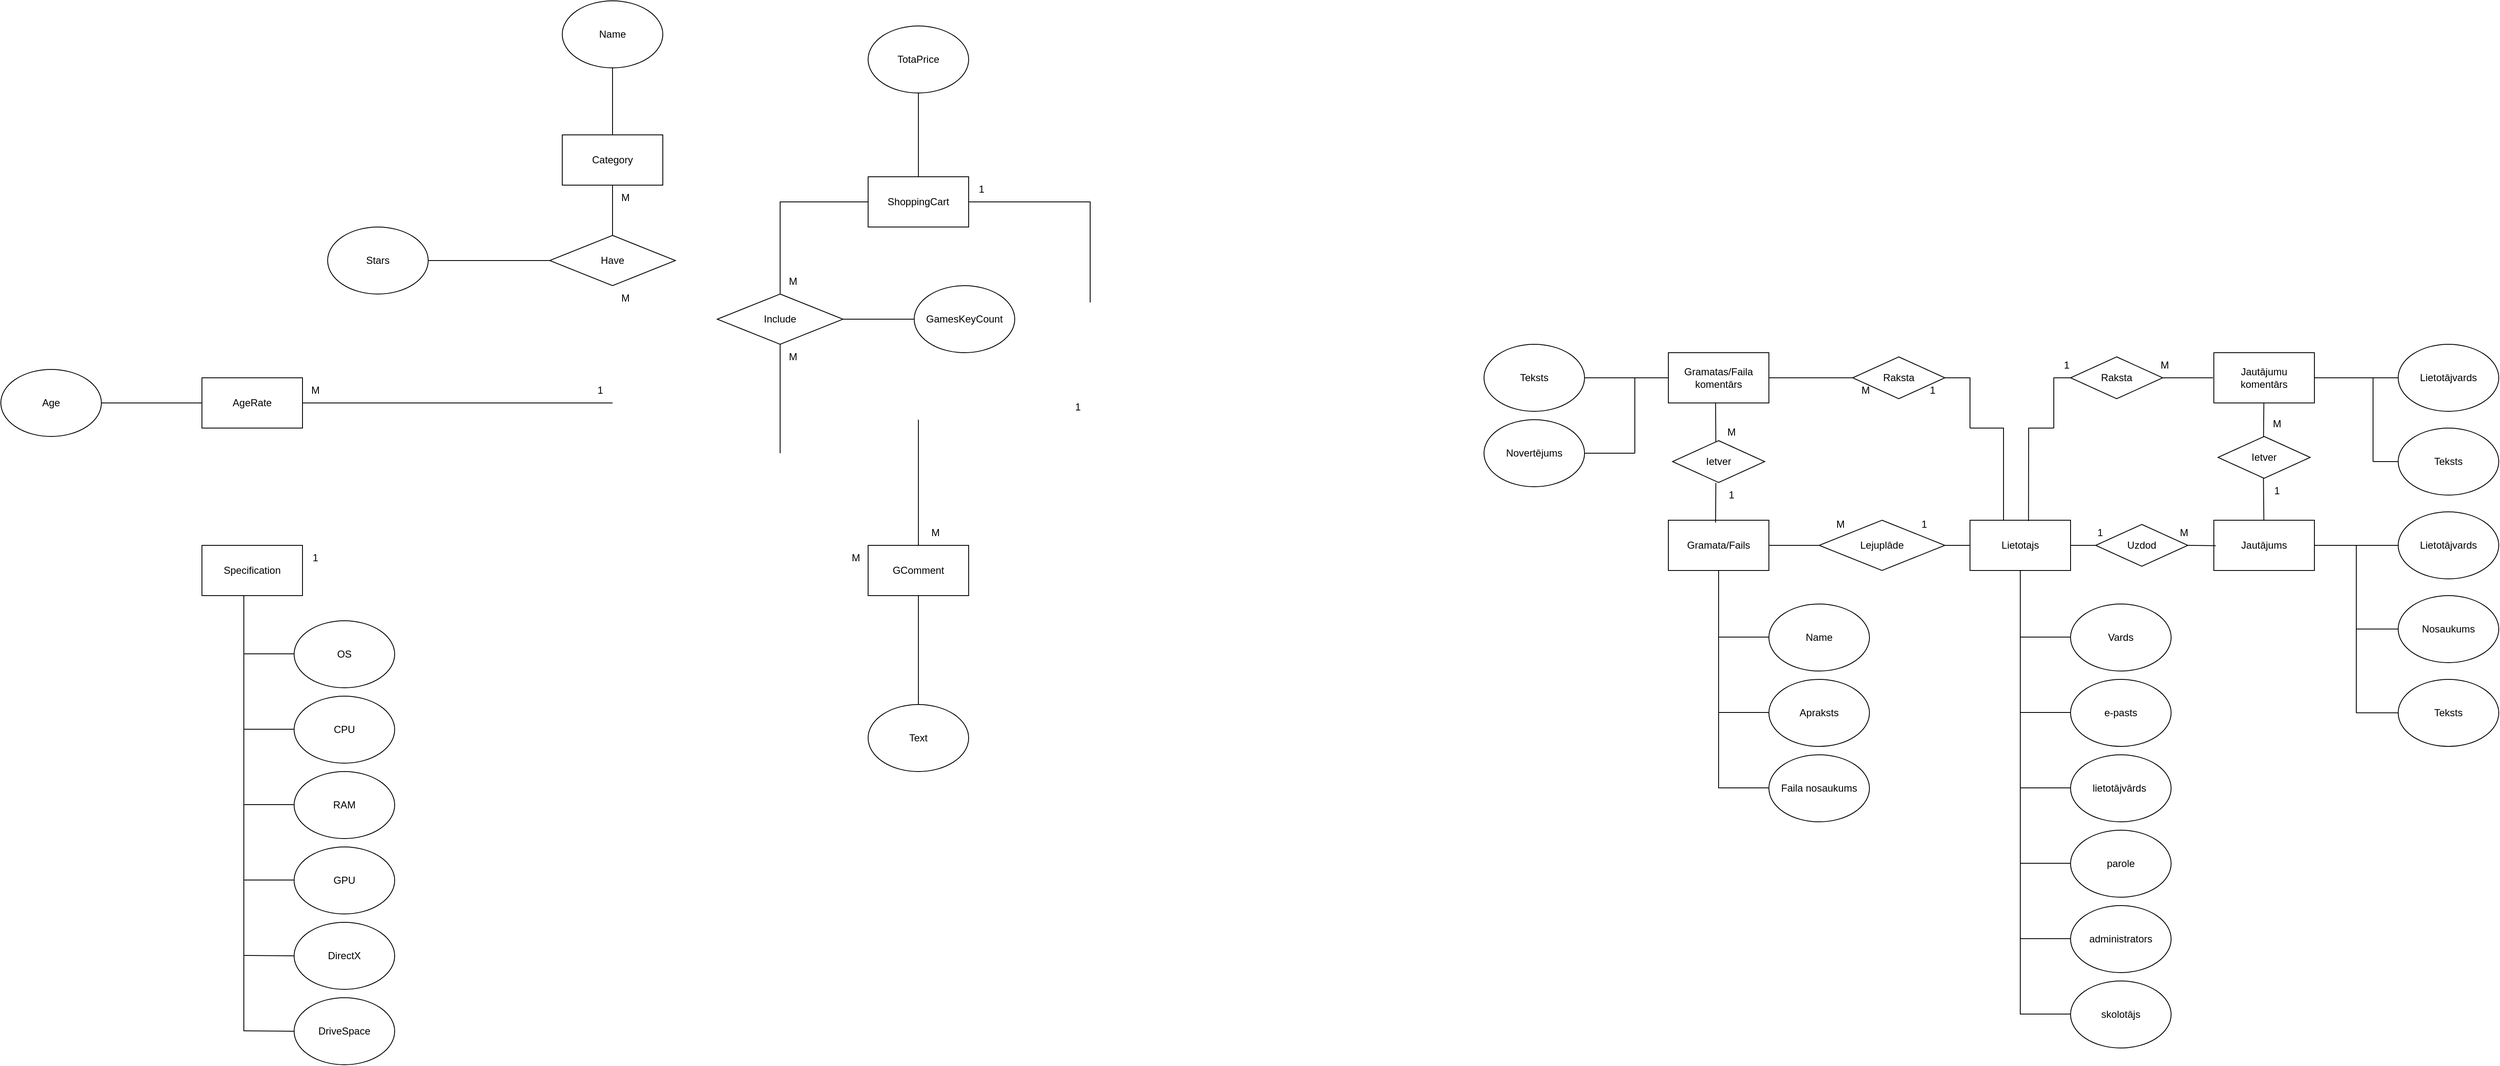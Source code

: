 <mxfile version="22.1.3" type="github">
  <diagram name="Страница — 1" id="zl32AqLXAHDdqQoyT2EN">
    <mxGraphModel dx="3040" dy="1791" grid="1" gridSize="10" guides="1" tooltips="1" connect="1" arrows="1" fold="1" page="1" pageScale="1" pageWidth="827" pageHeight="1169" math="0" shadow="0">
      <root>
        <mxCell id="0" />
        <mxCell id="1" parent="0" />
        <mxCell id="kFYqLt2y3ZUQdu_gal-k-1" value="Jautājumu&lt;br&gt;komentārs" style="rounded=0;whiteSpace=wrap;html=1;" parent="1" vertex="1">
          <mxGeometry x="901" y="190" width="120" height="60" as="geometry" />
        </mxCell>
        <mxCell id="kFYqLt2y3ZUQdu_gal-k-2" value="Jautājums" style="rounded=0;whiteSpace=wrap;html=1;" parent="1" vertex="1">
          <mxGeometry x="901" y="390" width="120" height="60" as="geometry" />
        </mxCell>
        <mxCell id="kFYqLt2y3ZUQdu_gal-k-3" value="Gramata/Fails" style="rounded=0;whiteSpace=wrap;html=1;" parent="1" vertex="1">
          <mxGeometry x="250" y="390" width="120" height="60" as="geometry" />
        </mxCell>
        <mxCell id="kFYqLt2y3ZUQdu_gal-k-4" value="ShoppingCart" style="rounded=0;whiteSpace=wrap;html=1;" parent="1" vertex="1">
          <mxGeometry x="-705" y="-20" width="120" height="60" as="geometry" />
        </mxCell>
        <mxCell id="kFYqLt2y3ZUQdu_gal-k-5" value="Lietotajs" style="rounded=0;whiteSpace=wrap;html=1;" parent="1" vertex="1">
          <mxGeometry x="610" y="390" width="120" height="60" as="geometry" />
        </mxCell>
        <mxCell id="kFYqLt2y3ZUQdu_gal-k-6" value="Lietotājvards" style="ellipse;whiteSpace=wrap;html=1;" parent="1" vertex="1">
          <mxGeometry x="1121" y="180" width="120" height="80" as="geometry" />
        </mxCell>
        <mxCell id="kFYqLt2y3ZUQdu_gal-k-7" value="" style="endArrow=none;html=1;rounded=0;exitX=1;exitY=0.5;exitDx=0;exitDy=0;" parent="1" source="kFYqLt2y3ZUQdu_gal-k-1" edge="1">
          <mxGeometry width="50" height="50" relative="1" as="geometry">
            <mxPoint x="1001" y="360" as="sourcePoint" />
            <mxPoint x="1121" y="220" as="targetPoint" />
          </mxGeometry>
        </mxCell>
        <mxCell id="kFYqLt2y3ZUQdu_gal-k-8" value="Lietotājvards" style="ellipse;whiteSpace=wrap;html=1;" parent="1" vertex="1">
          <mxGeometry x="1121" y="380" width="120" height="80" as="geometry" />
        </mxCell>
        <mxCell id="kFYqLt2y3ZUQdu_gal-k-9" value="Nosaukums" style="ellipse;whiteSpace=wrap;html=1;" parent="1" vertex="1">
          <mxGeometry x="1121" y="480" width="120" height="80" as="geometry" />
        </mxCell>
        <mxCell id="kFYqLt2y3ZUQdu_gal-k-10" value="" style="endArrow=none;html=1;rounded=0;exitX=1;exitY=0.5;exitDx=0;exitDy=0;entryX=0;entryY=0.5;entryDx=0;entryDy=0;" parent="1" source="kFYqLt2y3ZUQdu_gal-k-2" edge="1">
          <mxGeometry width="50" height="50" relative="1" as="geometry">
            <mxPoint x="1001" y="560" as="sourcePoint" />
            <mxPoint x="1121" y="420" as="targetPoint" />
          </mxGeometry>
        </mxCell>
        <mxCell id="kFYqLt2y3ZUQdu_gal-k-11" value="" style="endArrow=none;html=1;rounded=0;" parent="1" edge="1">
          <mxGeometry width="50" height="50" relative="1" as="geometry">
            <mxPoint x="1071" y="420" as="sourcePoint" />
            <mxPoint x="1071" y="620" as="targetPoint" />
          </mxGeometry>
        </mxCell>
        <mxCell id="kFYqLt2y3ZUQdu_gal-k-13" value="" style="endArrow=none;html=1;rounded=0;" parent="1" source="kFYqLt2y3ZUQdu_gal-k-2" target="kFYqLt2y3ZUQdu_gal-k-1" edge="1">
          <mxGeometry width="50" height="50" relative="1" as="geometry">
            <mxPoint x="721" y="420" as="sourcePoint" />
            <mxPoint x="951" y="320" as="targetPoint" />
            <Array as="points">
              <mxPoint x="960" y="320" />
            </Array>
          </mxGeometry>
        </mxCell>
        <mxCell id="kFYqLt2y3ZUQdu_gal-k-14" value="" style="endArrow=none;html=1;rounded=0;exitX=1;exitY=0.5;exitDx=0;exitDy=0;entryX=0.019;entryY=0.506;entryDx=0;entryDy=0;entryPerimeter=0;" parent="1" source="VUvAiX2HDTpHdCh1CwL9-2" target="kFYqLt2y3ZUQdu_gal-k-2" edge="1">
          <mxGeometry width="50" height="50" relative="1" as="geometry">
            <mxPoint x="890" y="340" as="sourcePoint" />
            <mxPoint x="1180" y="420" as="targetPoint" />
          </mxGeometry>
        </mxCell>
        <mxCell id="kFYqLt2y3ZUQdu_gal-k-15" value="" style="endArrow=none;html=1;rounded=0;exitX=0.5;exitY=0;exitDx=0;exitDy=0;" parent="1" edge="1">
          <mxGeometry width="50" height="50" relative="1" as="geometry">
            <mxPoint x="650" y="390" as="sourcePoint" />
            <mxPoint x="610" y="280" as="targetPoint" />
            <Array as="points">
              <mxPoint x="650" y="280" />
            </Array>
          </mxGeometry>
        </mxCell>
        <mxCell id="kFYqLt2y3ZUQdu_gal-k-17" value="GComment" style="rounded=0;whiteSpace=wrap;html=1;" parent="1" vertex="1">
          <mxGeometry x="-705" y="420" width="120" height="60" as="geometry" />
        </mxCell>
        <mxCell id="kFYqLt2y3ZUQdu_gal-k-18" value="Text" style="ellipse;whiteSpace=wrap;html=1;" parent="1" vertex="1">
          <mxGeometry x="-705" y="610" width="120" height="80" as="geometry" />
        </mxCell>
        <mxCell id="kFYqLt2y3ZUQdu_gal-k-19" value="" style="endArrow=none;html=1;rounded=0;exitX=0.5;exitY=1;exitDx=0;exitDy=0;" parent="1" source="kFYqLt2y3ZUQdu_gal-k-17" edge="1">
          <mxGeometry width="50" height="50" relative="1" as="geometry">
            <mxPoint x="-595" y="590" as="sourcePoint" />
            <mxPoint x="-645" y="610" as="targetPoint" />
          </mxGeometry>
        </mxCell>
        <mxCell id="kFYqLt2y3ZUQdu_gal-k-20" value="Vards" style="ellipse;whiteSpace=wrap;html=1;" parent="1" vertex="1">
          <mxGeometry x="730" y="490" width="120" height="80" as="geometry" />
        </mxCell>
        <mxCell id="kFYqLt2y3ZUQdu_gal-k-21" value="e-pasts" style="ellipse;whiteSpace=wrap;html=1;" parent="1" vertex="1">
          <mxGeometry x="730" y="580" width="120" height="80" as="geometry" />
        </mxCell>
        <mxCell id="kFYqLt2y3ZUQdu_gal-k-22" value="lietotājvārds&amp;nbsp;" style="ellipse;whiteSpace=wrap;html=1;" parent="1" vertex="1">
          <mxGeometry x="730" y="670" width="120" height="80" as="geometry" />
        </mxCell>
        <mxCell id="kFYqLt2y3ZUQdu_gal-k-23" value="parole" style="ellipse;whiteSpace=wrap;html=1;" parent="1" vertex="1">
          <mxGeometry x="730" y="760" width="120" height="80" as="geometry" />
        </mxCell>
        <mxCell id="kFYqLt2y3ZUQdu_gal-k-24" value="administrators" style="ellipse;whiteSpace=wrap;html=1;" parent="1" vertex="1">
          <mxGeometry x="730" y="850" width="120" height="80" as="geometry" />
        </mxCell>
        <mxCell id="kFYqLt2y3ZUQdu_gal-k-25" value="skolotājs" style="ellipse;whiteSpace=wrap;html=1;" parent="1" vertex="1">
          <mxGeometry x="730" y="940" width="120" height="80" as="geometry" />
        </mxCell>
        <mxCell id="kFYqLt2y3ZUQdu_gal-k-26" value="" style="endArrow=none;html=1;rounded=0;" parent="1" edge="1">
          <mxGeometry width="50" height="50" relative="1" as="geometry">
            <mxPoint x="670" y="980" as="sourcePoint" />
            <mxPoint x="670" y="450" as="targetPoint" />
          </mxGeometry>
        </mxCell>
        <mxCell id="kFYqLt2y3ZUQdu_gal-k-27" value="" style="endArrow=none;html=1;rounded=0;entryX=0;entryY=0.5;entryDx=0;entryDy=0;" parent="1" edge="1">
          <mxGeometry width="50" height="50" relative="1" as="geometry">
            <mxPoint x="670" y="529.5" as="sourcePoint" />
            <mxPoint x="730" y="529.5" as="targetPoint" />
          </mxGeometry>
        </mxCell>
        <mxCell id="kFYqLt2y3ZUQdu_gal-k-28" value="" style="endArrow=none;html=1;rounded=0;entryX=0;entryY=0.5;entryDx=0;entryDy=0;" parent="1" edge="1">
          <mxGeometry width="50" height="50" relative="1" as="geometry">
            <mxPoint x="670" y="619.5" as="sourcePoint" />
            <mxPoint x="730" y="619.5" as="targetPoint" />
          </mxGeometry>
        </mxCell>
        <mxCell id="kFYqLt2y3ZUQdu_gal-k-29" value="" style="endArrow=none;html=1;rounded=0;entryX=0;entryY=0.5;entryDx=0;entryDy=0;" parent="1" edge="1">
          <mxGeometry width="50" height="50" relative="1" as="geometry">
            <mxPoint x="670" y="709.5" as="sourcePoint" />
            <mxPoint x="730" y="709.5" as="targetPoint" />
          </mxGeometry>
        </mxCell>
        <mxCell id="kFYqLt2y3ZUQdu_gal-k-30" value="" style="endArrow=none;html=1;rounded=0;entryX=0;entryY=0.5;entryDx=0;entryDy=0;" parent="1" edge="1">
          <mxGeometry width="50" height="50" relative="1" as="geometry">
            <mxPoint x="670" y="799.5" as="sourcePoint" />
            <mxPoint x="730" y="799.5" as="targetPoint" />
          </mxGeometry>
        </mxCell>
        <mxCell id="kFYqLt2y3ZUQdu_gal-k-31" value="" style="endArrow=none;html=1;rounded=0;entryX=0;entryY=0.5;entryDx=0;entryDy=0;" parent="1" edge="1">
          <mxGeometry width="50" height="50" relative="1" as="geometry">
            <mxPoint x="670" y="889.5" as="sourcePoint" />
            <mxPoint x="730" y="889.5" as="targetPoint" />
          </mxGeometry>
        </mxCell>
        <mxCell id="kFYqLt2y3ZUQdu_gal-k-32" value="" style="endArrow=none;html=1;rounded=0;entryX=0;entryY=0.5;entryDx=0;entryDy=0;" parent="1" edge="1">
          <mxGeometry width="50" height="50" relative="1" as="geometry">
            <mxPoint x="670" y="979.5" as="sourcePoint" />
            <mxPoint x="730" y="979.5" as="targetPoint" />
          </mxGeometry>
        </mxCell>
        <mxCell id="kFYqLt2y3ZUQdu_gal-k-34" value="" style="endArrow=none;html=1;rounded=0;" parent="1" target="kFYqLt2y3ZUQdu_gal-k-17" edge="1">
          <mxGeometry width="50" height="50" relative="1" as="geometry">
            <mxPoint x="-645" y="270" as="sourcePoint" />
            <mxPoint x="-484" y="340" as="targetPoint" />
          </mxGeometry>
        </mxCell>
        <mxCell id="kFYqLt2y3ZUQdu_gal-k-35" value="Name" style="ellipse;whiteSpace=wrap;html=1;" parent="1" vertex="1">
          <mxGeometry x="370" y="490" width="120" height="80" as="geometry" />
        </mxCell>
        <mxCell id="kFYqLt2y3ZUQdu_gal-k-36" value="Apraksts" style="ellipse;whiteSpace=wrap;html=1;" parent="1" vertex="1">
          <mxGeometry x="370" y="580" width="120" height="80" as="geometry" />
        </mxCell>
        <mxCell id="kFYqLt2y3ZUQdu_gal-k-37" value="Faila nosaukums" style="ellipse;whiteSpace=wrap;html=1;" parent="1" vertex="1">
          <mxGeometry x="370" y="670" width="120" height="80" as="geometry" />
        </mxCell>
        <mxCell id="kFYqLt2y3ZUQdu_gal-k-40" value="" style="endArrow=none;html=1;rounded=0;entryX=0.5;entryY=1;entryDx=0;entryDy=0;" parent="1" target="kFYqLt2y3ZUQdu_gal-k-3" edge="1">
          <mxGeometry width="50" height="50" relative="1" as="geometry">
            <mxPoint x="310" y="710" as="sourcePoint" />
            <mxPoint x="310" y="450" as="targetPoint" />
          </mxGeometry>
        </mxCell>
        <mxCell id="kFYqLt2y3ZUQdu_gal-k-41" value="" style="endArrow=none;html=1;rounded=0;entryX=0;entryY=0.5;entryDx=0;entryDy=0;" parent="1" edge="1">
          <mxGeometry width="50" height="50" relative="1" as="geometry">
            <mxPoint x="310" y="529.5" as="sourcePoint" />
            <mxPoint x="370" y="529.5" as="targetPoint" />
          </mxGeometry>
        </mxCell>
        <mxCell id="kFYqLt2y3ZUQdu_gal-k-42" value="" style="endArrow=none;html=1;rounded=0;entryX=0;entryY=0.5;entryDx=0;entryDy=0;" parent="1" edge="1">
          <mxGeometry width="50" height="50" relative="1" as="geometry">
            <mxPoint x="310" y="619.5" as="sourcePoint" />
            <mxPoint x="370" y="619.5" as="targetPoint" />
          </mxGeometry>
        </mxCell>
        <mxCell id="kFYqLt2y3ZUQdu_gal-k-43" value="" style="endArrow=none;html=1;rounded=0;entryX=0;entryY=0.5;entryDx=0;entryDy=0;" parent="1" edge="1">
          <mxGeometry width="50" height="50" relative="1" as="geometry">
            <mxPoint x="310" y="709.5" as="sourcePoint" />
            <mxPoint x="370" y="709.5" as="targetPoint" />
          </mxGeometry>
        </mxCell>
        <mxCell id="kFYqLt2y3ZUQdu_gal-k-47" value="Category" style="rounded=0;whiteSpace=wrap;html=1;" parent="1" vertex="1">
          <mxGeometry x="-1070" y="-70" width="120" height="60" as="geometry" />
        </mxCell>
        <mxCell id="kFYqLt2y3ZUQdu_gal-k-48" value="AgeRate" style="rounded=0;whiteSpace=wrap;html=1;" parent="1" vertex="1">
          <mxGeometry x="-1500" y="220" width="120" height="60" as="geometry" />
        </mxCell>
        <mxCell id="kFYqLt2y3ZUQdu_gal-k-49" value="Specification" style="rounded=0;whiteSpace=wrap;html=1;" parent="1" vertex="1">
          <mxGeometry x="-1500" y="420" width="120" height="60" as="geometry" />
        </mxCell>
        <mxCell id="kFYqLt2y3ZUQdu_gal-k-50" value="OS" style="ellipse;whiteSpace=wrap;html=1;" parent="1" vertex="1">
          <mxGeometry x="-1390" y="510" width="120" height="80" as="geometry" />
        </mxCell>
        <mxCell id="kFYqLt2y3ZUQdu_gal-k-51" value="CPU" style="ellipse;whiteSpace=wrap;html=1;" parent="1" vertex="1">
          <mxGeometry x="-1390" y="600" width="120" height="80" as="geometry" />
        </mxCell>
        <mxCell id="kFYqLt2y3ZUQdu_gal-k-52" value="RAM" style="ellipse;whiteSpace=wrap;html=1;" parent="1" vertex="1">
          <mxGeometry x="-1390" y="690" width="120" height="80" as="geometry" />
        </mxCell>
        <mxCell id="kFYqLt2y3ZUQdu_gal-k-53" value="GPU" style="ellipse;whiteSpace=wrap;html=1;" parent="1" vertex="1">
          <mxGeometry x="-1390" y="780" width="120" height="80" as="geometry" />
        </mxCell>
        <mxCell id="kFYqLt2y3ZUQdu_gal-k-54" value="DirectX" style="ellipse;whiteSpace=wrap;html=1;" parent="1" vertex="1">
          <mxGeometry x="-1390" y="870" width="120" height="80" as="geometry" />
        </mxCell>
        <mxCell id="kFYqLt2y3ZUQdu_gal-k-55" value="" style="endArrow=none;html=1;rounded=0;" parent="1" edge="1">
          <mxGeometry width="50" height="50" relative="1" as="geometry">
            <mxPoint x="-1450" y="1000" as="sourcePoint" />
            <mxPoint x="-1450" y="480" as="targetPoint" />
          </mxGeometry>
        </mxCell>
        <mxCell id="kFYqLt2y3ZUQdu_gal-k-56" value="" style="endArrow=none;html=1;rounded=0;entryX=0;entryY=0.5;entryDx=0;entryDy=0;" parent="1" edge="1">
          <mxGeometry width="50" height="50" relative="1" as="geometry">
            <mxPoint x="-1450" y="549.5" as="sourcePoint" />
            <mxPoint x="-1390" y="549.5" as="targetPoint" />
          </mxGeometry>
        </mxCell>
        <mxCell id="kFYqLt2y3ZUQdu_gal-k-57" value="" style="endArrow=none;html=1;rounded=0;entryX=0;entryY=0.5;entryDx=0;entryDy=0;" parent="1" edge="1">
          <mxGeometry width="50" height="50" relative="1" as="geometry">
            <mxPoint x="-1450" y="639.5" as="sourcePoint" />
            <mxPoint x="-1390" y="639.5" as="targetPoint" />
          </mxGeometry>
        </mxCell>
        <mxCell id="kFYqLt2y3ZUQdu_gal-k-58" value="" style="endArrow=none;html=1;rounded=0;entryX=0;entryY=0.5;entryDx=0;entryDy=0;" parent="1" edge="1">
          <mxGeometry width="50" height="50" relative="1" as="geometry">
            <mxPoint x="-1450" y="729.5" as="sourcePoint" />
            <mxPoint x="-1390" y="729.5" as="targetPoint" />
          </mxGeometry>
        </mxCell>
        <mxCell id="kFYqLt2y3ZUQdu_gal-k-59" value="" style="endArrow=none;html=1;rounded=0;entryX=0;entryY=0.5;entryDx=0;entryDy=0;" parent="1" edge="1">
          <mxGeometry width="50" height="50" relative="1" as="geometry">
            <mxPoint x="-1450" y="819.5" as="sourcePoint" />
            <mxPoint x="-1390" y="819.5" as="targetPoint" />
          </mxGeometry>
        </mxCell>
        <mxCell id="kFYqLt2y3ZUQdu_gal-k-60" value="" style="endArrow=none;html=1;rounded=0;entryX=0;entryY=0.5;entryDx=0;entryDy=0;" parent="1" edge="1">
          <mxGeometry width="50" height="50" relative="1" as="geometry">
            <mxPoint x="-1450" y="909.5" as="sourcePoint" />
            <mxPoint x="-1390" y="910" as="targetPoint" />
          </mxGeometry>
        </mxCell>
        <mxCell id="kFYqLt2y3ZUQdu_gal-k-61" value="DriveSpace" style="ellipse;whiteSpace=wrap;html=1;" parent="1" vertex="1">
          <mxGeometry x="-1390" y="960" width="120" height="80" as="geometry" />
        </mxCell>
        <mxCell id="kFYqLt2y3ZUQdu_gal-k-62" value="" style="endArrow=none;html=1;rounded=0;entryX=0;entryY=0.5;entryDx=0;entryDy=0;" parent="1" edge="1">
          <mxGeometry width="50" height="50" relative="1" as="geometry">
            <mxPoint x="-1450" y="999.5" as="sourcePoint" />
            <mxPoint x="-1390" y="1000" as="targetPoint" />
          </mxGeometry>
        </mxCell>
        <mxCell id="kFYqLt2y3ZUQdu_gal-k-64" value="Age" style="ellipse;whiteSpace=wrap;html=1;" parent="1" vertex="1">
          <mxGeometry x="-1740" y="210" width="120" height="80" as="geometry" />
        </mxCell>
        <mxCell id="kFYqLt2y3ZUQdu_gal-k-65" value="" style="endArrow=none;html=1;rounded=0;exitX=0;exitY=0.5;exitDx=0;exitDy=0;" parent="1" source="kFYqLt2y3ZUQdu_gal-k-48" edge="1">
          <mxGeometry width="50" height="50" relative="1" as="geometry">
            <mxPoint x="-1840" y="250" as="sourcePoint" />
            <mxPoint x="-1620" y="250" as="targetPoint" />
          </mxGeometry>
        </mxCell>
        <mxCell id="kFYqLt2y3ZUQdu_gal-k-67" value="" style="endArrow=none;html=1;rounded=0;" parent="1" source="kFYqLt2y3ZUQdu_gal-k-48" edge="1">
          <mxGeometry width="50" height="50" relative="1" as="geometry">
            <mxPoint x="-1160" y="250" as="sourcePoint" />
            <mxPoint x="-1010" y="250" as="targetPoint" />
          </mxGeometry>
        </mxCell>
        <mxCell id="kFYqLt2y3ZUQdu_gal-k-68" value="Have" style="rhombus;whiteSpace=wrap;html=1;" parent="1" vertex="1">
          <mxGeometry x="-1085" y="50" width="150" height="60" as="geometry" />
        </mxCell>
        <mxCell id="kFYqLt2y3ZUQdu_gal-k-69" value="" style="endArrow=none;html=1;rounded=0;entryX=0.5;entryY=1;entryDx=0;entryDy=0;exitX=0.5;exitY=0;exitDx=0;exitDy=0;" parent="1" source="kFYqLt2y3ZUQdu_gal-k-68" target="kFYqLt2y3ZUQdu_gal-k-47" edge="1">
          <mxGeometry width="50" height="50" relative="1" as="geometry">
            <mxPoint x="-925" y="170" as="sourcePoint" />
            <mxPoint x="-855" y="170" as="targetPoint" />
          </mxGeometry>
        </mxCell>
        <mxCell id="kFYqLt2y3ZUQdu_gal-k-70" value="Name" style="ellipse;whiteSpace=wrap;html=1;" parent="1" vertex="1">
          <mxGeometry x="-1070" y="-230" width="120" height="80" as="geometry" />
        </mxCell>
        <mxCell id="kFYqLt2y3ZUQdu_gal-k-71" value="" style="endArrow=none;html=1;rounded=0;entryX=0.5;entryY=1;entryDx=0;entryDy=0;exitX=0.5;exitY=0;exitDx=0;exitDy=0;" parent="1" source="kFYqLt2y3ZUQdu_gal-k-47" edge="1">
          <mxGeometry width="50" height="50" relative="1" as="geometry">
            <mxPoint x="-970" y="-80" as="sourcePoint" />
            <mxPoint x="-1010.0" y="-150" as="targetPoint" />
          </mxGeometry>
        </mxCell>
        <mxCell id="kFYqLt2y3ZUQdu_gal-k-72" value="TotaPrice" style="ellipse;whiteSpace=wrap;html=1;" parent="1" vertex="1">
          <mxGeometry x="-705" y="-200" width="120" height="80" as="geometry" />
        </mxCell>
        <mxCell id="kFYqLt2y3ZUQdu_gal-k-73" value="1" style="text;html=1;align=center;verticalAlign=middle;resizable=0;points=[];autosize=1;strokeColor=none;fillColor=none;" parent="1" vertex="1">
          <mxGeometry x="750" y="390" width="30" height="30" as="geometry" />
        </mxCell>
        <mxCell id="kFYqLt2y3ZUQdu_gal-k-74" value="M" style="text;html=1;align=center;verticalAlign=middle;resizable=0;points=[];autosize=1;strokeColor=none;fillColor=none;" parent="1" vertex="1">
          <mxGeometry x="850" y="390" width="30" height="30" as="geometry" />
        </mxCell>
        <mxCell id="kFYqLt2y3ZUQdu_gal-k-75" value="M" style="text;html=1;align=center;verticalAlign=middle;resizable=0;points=[];autosize=1;strokeColor=none;fillColor=none;" parent="1" vertex="1">
          <mxGeometry x="961" y="260" width="30" height="30" as="geometry" />
        </mxCell>
        <mxCell id="kFYqLt2y3ZUQdu_gal-k-76" value="1" style="text;html=1;align=center;verticalAlign=middle;resizable=0;points=[];autosize=1;strokeColor=none;fillColor=none;" parent="1" vertex="1">
          <mxGeometry x="961" y="340" width="30" height="30" as="geometry" />
        </mxCell>
        <mxCell id="kFYqLt2y3ZUQdu_gal-k-77" value="M" style="text;html=1;align=center;verticalAlign=middle;resizable=0;points=[];autosize=1;strokeColor=none;fillColor=none;" parent="1" vertex="1">
          <mxGeometry x="827" y="190" width="30" height="30" as="geometry" />
        </mxCell>
        <mxCell id="kFYqLt2y3ZUQdu_gal-k-78" value="1" style="text;html=1;align=center;verticalAlign=middle;resizable=0;points=[];autosize=1;strokeColor=none;fillColor=none;" parent="1" vertex="1">
          <mxGeometry x="-470" y="240" width="30" height="30" as="geometry" />
        </mxCell>
        <mxCell id="kFYqLt2y3ZUQdu_gal-k-79" value="M" style="text;html=1;align=center;verticalAlign=middle;resizable=0;points=[];autosize=1;strokeColor=none;fillColor=none;" parent="1" vertex="1">
          <mxGeometry x="-640" y="390" width="30" height="30" as="geometry" />
        </mxCell>
        <mxCell id="kFYqLt2y3ZUQdu_gal-k-80" value="M" style="text;html=1;align=center;verticalAlign=middle;resizable=0;points=[];autosize=1;strokeColor=none;fillColor=none;" parent="1" vertex="1">
          <mxGeometry x="-735" y="420" width="30" height="30" as="geometry" />
        </mxCell>
        <mxCell id="kFYqLt2y3ZUQdu_gal-k-81" value="1" style="text;html=1;align=center;verticalAlign=middle;resizable=0;points=[];autosize=1;strokeColor=none;fillColor=none;" parent="1" vertex="1">
          <mxGeometry x="540" y="380" width="30" height="30" as="geometry" />
        </mxCell>
        <mxCell id="kFYqLt2y3ZUQdu_gal-k-83" value="1" style="text;html=1;align=center;verticalAlign=middle;resizable=0;points=[];autosize=1;strokeColor=none;fillColor=none;" parent="1" vertex="1">
          <mxGeometry x="-1380" y="420" width="30" height="30" as="geometry" />
        </mxCell>
        <mxCell id="kFYqLt2y3ZUQdu_gal-k-84" value="M" style="text;html=1;align=center;verticalAlign=middle;resizable=0;points=[];autosize=1;strokeColor=none;fillColor=none;" parent="1" vertex="1">
          <mxGeometry x="-1380" y="220" width="30" height="30" as="geometry" />
        </mxCell>
        <mxCell id="kFYqLt2y3ZUQdu_gal-k-85" value="1" style="text;html=1;align=center;verticalAlign=middle;resizable=0;points=[];autosize=1;strokeColor=none;fillColor=none;" parent="1" vertex="1">
          <mxGeometry x="-1040" y="220" width="30" height="30" as="geometry" />
        </mxCell>
        <mxCell id="kFYqLt2y3ZUQdu_gal-k-86" value="M" style="text;html=1;align=center;verticalAlign=middle;resizable=0;points=[];autosize=1;strokeColor=none;fillColor=none;" parent="1" vertex="1">
          <mxGeometry x="-1010" y="110" width="30" height="30" as="geometry" />
        </mxCell>
        <mxCell id="kFYqLt2y3ZUQdu_gal-k-87" value="M" style="text;html=1;align=center;verticalAlign=middle;resizable=0;points=[];autosize=1;strokeColor=none;fillColor=none;" parent="1" vertex="1">
          <mxGeometry x="-1010" y="-10" width="30" height="30" as="geometry" />
        </mxCell>
        <mxCell id="kFYqLt2y3ZUQdu_gal-k-88" value="Include" style="rhombus;whiteSpace=wrap;html=1;" parent="1" vertex="1">
          <mxGeometry x="-885" y="120" width="150" height="60" as="geometry" />
        </mxCell>
        <mxCell id="kFYqLt2y3ZUQdu_gal-k-89" value="" style="endArrow=none;html=1;rounded=0;entryX=0.5;entryY=1;entryDx=0;entryDy=0;exitX=0.5;exitY=0;exitDx=0;exitDy=0;" parent="1" source="kFYqLt2y3ZUQdu_gal-k-4" edge="1">
          <mxGeometry width="50" height="50" relative="1" as="geometry">
            <mxPoint x="-586" y="-50" as="sourcePoint" />
            <mxPoint x="-645" y="-120" as="targetPoint" />
          </mxGeometry>
        </mxCell>
        <mxCell id="kFYqLt2y3ZUQdu_gal-k-90" value="" style="endArrow=none;html=1;rounded=0;exitX=1;exitY=0.5;exitDx=0;exitDy=0;" parent="1" source="kFYqLt2y3ZUQdu_gal-k-4" edge="1">
          <mxGeometry width="50" height="50" relative="1" as="geometry">
            <mxPoint x="-370" y="20" as="sourcePoint" />
            <mxPoint x="-440" y="130" as="targetPoint" />
            <Array as="points">
              <mxPoint x="-440" y="10" />
            </Array>
          </mxGeometry>
        </mxCell>
        <mxCell id="kFYqLt2y3ZUQdu_gal-k-92" value="" style="endArrow=none;html=1;rounded=0;entryX=0.5;entryY=1;entryDx=0;entryDy=0;" parent="1" target="kFYqLt2y3ZUQdu_gal-k-88" edge="1">
          <mxGeometry width="50" height="50" relative="1" as="geometry">
            <mxPoint x="-810" y="310" as="sourcePoint" />
            <mxPoint x="-760" y="160" as="targetPoint" />
          </mxGeometry>
        </mxCell>
        <mxCell id="kFYqLt2y3ZUQdu_gal-k-93" value="M" style="text;html=1;align=center;verticalAlign=middle;resizable=0;points=[];autosize=1;strokeColor=none;fillColor=none;" parent="1" vertex="1">
          <mxGeometry x="-810" y="180" width="30" height="30" as="geometry" />
        </mxCell>
        <mxCell id="kFYqLt2y3ZUQdu_gal-k-94" value="" style="endArrow=none;html=1;rounded=0;exitX=0;exitY=0.5;exitDx=0;exitDy=0;entryX=0.5;entryY=0;entryDx=0;entryDy=0;" parent="1" source="kFYqLt2y3ZUQdu_gal-k-4" target="kFYqLt2y3ZUQdu_gal-k-88" edge="1">
          <mxGeometry width="50" height="50" relative="1" as="geometry">
            <mxPoint x="-780" y="9" as="sourcePoint" />
            <mxPoint x="-910" y="9" as="targetPoint" />
            <Array as="points">
              <mxPoint x="-810" y="10" />
            </Array>
          </mxGeometry>
        </mxCell>
        <mxCell id="kFYqLt2y3ZUQdu_gal-k-95" value="M" style="text;html=1;align=center;verticalAlign=middle;resizable=0;points=[];autosize=1;strokeColor=none;fillColor=none;" parent="1" vertex="1">
          <mxGeometry x="-810" y="90" width="30" height="30" as="geometry" />
        </mxCell>
        <mxCell id="kFYqLt2y3ZUQdu_gal-k-96" value="" style="endArrow=none;html=1;rounded=0;entryX=0;entryY=0.5;entryDx=0;entryDy=0;exitX=1;exitY=0.5;exitDx=0;exitDy=0;" parent="1" source="kFYqLt2y3ZUQdu_gal-k-99" target="kFYqLt2y3ZUQdu_gal-k-68" edge="1">
          <mxGeometry width="50" height="50" relative="1" as="geometry">
            <mxPoint x="-1220" y="80" as="sourcePoint" />
            <mxPoint x="-1130" y="79.5" as="targetPoint" />
          </mxGeometry>
        </mxCell>
        <mxCell id="kFYqLt2y3ZUQdu_gal-k-97" value="" style="endArrow=none;html=1;rounded=0;exitX=1;exitY=0.5;exitDx=0;exitDy=0;entryX=0;entryY=0.5;entryDx=0;entryDy=0;" parent="1" source="kFYqLt2y3ZUQdu_gal-k-88" target="kFYqLt2y3ZUQdu_gal-k-98" edge="1">
          <mxGeometry width="50" height="50" relative="1" as="geometry">
            <mxPoint x="-712.5" y="149.5" as="sourcePoint" />
            <mxPoint x="-650" y="150" as="targetPoint" />
          </mxGeometry>
        </mxCell>
        <mxCell id="kFYqLt2y3ZUQdu_gal-k-98" value="GamesKeyCount" style="ellipse;whiteSpace=wrap;html=1;" parent="1" vertex="1">
          <mxGeometry x="-650" y="110" width="120" height="80" as="geometry" />
        </mxCell>
        <mxCell id="kFYqLt2y3ZUQdu_gal-k-99" value="Stars" style="ellipse;whiteSpace=wrap;html=1;" parent="1" vertex="1">
          <mxGeometry x="-1350" y="40" width="120" height="80" as="geometry" />
        </mxCell>
        <mxCell id="kFYqLt2y3ZUQdu_gal-k-100" value="1" style="text;html=1;align=center;verticalAlign=middle;resizable=0;points=[];autosize=1;strokeColor=none;fillColor=none;" parent="1" vertex="1">
          <mxGeometry x="710" y="190" width="30" height="30" as="geometry" />
        </mxCell>
        <mxCell id="kFYqLt2y3ZUQdu_gal-k-101" value="1" style="text;html=1;align=center;verticalAlign=middle;resizable=0;points=[];autosize=1;strokeColor=none;fillColor=none;" parent="1" vertex="1">
          <mxGeometry x="-585" y="-20" width="30" height="30" as="geometry" />
        </mxCell>
        <mxCell id="kFYqLt2y3ZUQdu_gal-k-103" value="" style="endArrow=none;html=1;rounded=0;entryX=0;entryY=0.5;entryDx=0;entryDy=0;exitX=1;exitY=0.5;exitDx=0;exitDy=0;" parent="1" source="kFYqLt2y3ZUQdu_gal-k-106" target="kFYqLt2y3ZUQdu_gal-k-5" edge="1">
          <mxGeometry width="50" height="50" relative="1" as="geometry">
            <mxPoint x="540" y="420" as="sourcePoint" />
            <mxPoint x="730" y="410" as="targetPoint" />
          </mxGeometry>
        </mxCell>
        <mxCell id="kFYqLt2y3ZUQdu_gal-k-106" value="Lejuplāde" style="rhombus;whiteSpace=wrap;html=1;" parent="1" vertex="1">
          <mxGeometry x="430" y="390" width="150" height="60" as="geometry" />
        </mxCell>
        <mxCell id="kFYqLt2y3ZUQdu_gal-k-107" value="M" style="text;html=1;align=center;verticalAlign=middle;resizable=0;points=[];autosize=1;strokeColor=none;fillColor=none;" parent="1" vertex="1">
          <mxGeometry x="310" y="270" width="30" height="30" as="geometry" />
        </mxCell>
        <mxCell id="kFYqLt2y3ZUQdu_gal-k-108" value="" style="endArrow=none;html=1;rounded=0;exitX=1;exitY=0.5;exitDx=0;exitDy=0;" parent="1" source="kFYqLt2y3ZUQdu_gal-k-3" target="kFYqLt2y3ZUQdu_gal-k-106" edge="1">
          <mxGeometry width="50" height="50" relative="1" as="geometry">
            <mxPoint x="530" y="479.05" as="sourcePoint" />
            <mxPoint x="430" y="420" as="targetPoint" />
          </mxGeometry>
        </mxCell>
        <mxCell id="kFYqLt2y3ZUQdu_gal-k-109" value="Gramatas/Faila&lt;br&gt;komentārs" style="rounded=0;whiteSpace=wrap;html=1;" parent="1" vertex="1">
          <mxGeometry x="250" y="190" width="120" height="60" as="geometry" />
        </mxCell>
        <mxCell id="kFYqLt2y3ZUQdu_gal-k-111" value="Teksts" style="ellipse;whiteSpace=wrap;html=1;" parent="1" vertex="1">
          <mxGeometry x="30" y="180" width="120" height="80" as="geometry" />
        </mxCell>
        <mxCell id="kFYqLt2y3ZUQdu_gal-k-112" value="Novertējums" style="ellipse;whiteSpace=wrap;html=1;" parent="1" vertex="1">
          <mxGeometry x="30" y="270" width="120" height="80" as="geometry" />
        </mxCell>
        <mxCell id="kFYqLt2y3ZUQdu_gal-k-113" value="" style="endArrow=none;html=1;rounded=0;entryX=0;entryY=0.5;entryDx=0;entryDy=0;" parent="1" target="kFYqLt2y3ZUQdu_gal-k-109" edge="1">
          <mxGeometry width="50" height="50" relative="1" as="geometry">
            <mxPoint x="210" y="310" as="sourcePoint" />
            <mxPoint x="310" y="250" as="targetPoint" />
            <Array as="points">
              <mxPoint x="210" y="220" />
            </Array>
          </mxGeometry>
        </mxCell>
        <mxCell id="kFYqLt2y3ZUQdu_gal-k-115" value="" style="endArrow=none;html=1;rounded=0;" parent="1" edge="1">
          <mxGeometry width="50" height="50" relative="1" as="geometry">
            <mxPoint x="150" y="220" as="sourcePoint" />
            <mxPoint x="210" y="220" as="targetPoint" />
          </mxGeometry>
        </mxCell>
        <mxCell id="kFYqLt2y3ZUQdu_gal-k-116" value="" style="endArrow=none;html=1;rounded=0;entryX=1;entryY=0.5;entryDx=0;entryDy=0;" parent="1" target="kFYqLt2y3ZUQdu_gal-k-112" edge="1">
          <mxGeometry width="50" height="50" relative="1" as="geometry">
            <mxPoint x="210" y="310" as="sourcePoint" />
            <mxPoint x="180" y="460" as="targetPoint" />
          </mxGeometry>
        </mxCell>
        <mxCell id="kFYqLt2y3ZUQdu_gal-k-118" value="" style="endArrow=none;html=1;rounded=0;exitX=1;exitY=0.5;exitDx=0;exitDy=0;" parent="1" source="kFYqLt2y3ZUQdu_gal-k-109" edge="1">
          <mxGeometry width="50" height="50" relative="1" as="geometry">
            <mxPoint x="430" y="210" as="sourcePoint" />
            <mxPoint x="610" y="280" as="targetPoint" />
            <Array as="points">
              <mxPoint x="610" y="220" />
            </Array>
          </mxGeometry>
        </mxCell>
        <mxCell id="kFYqLt2y3ZUQdu_gal-k-130" value="1" style="text;html=1;align=center;verticalAlign=middle;resizable=0;points=[];autosize=1;strokeColor=none;fillColor=none;" parent="1" vertex="1">
          <mxGeometry x="310" y="345" width="30" height="30" as="geometry" />
        </mxCell>
        <mxCell id="kFYqLt2y3ZUQdu_gal-k-132" value="" style="endArrow=none;html=1;rounded=0;entryX=0.47;entryY=0.046;entryDx=0;entryDy=0;exitX=0.47;exitY=1.009;exitDx=0;exitDy=0;exitPerimeter=0;entryPerimeter=0;" parent="1" source="H1r55hv6cag2Kq7DpMwc-1" target="kFYqLt2y3ZUQdu_gal-k-3" edge="1">
          <mxGeometry width="50" height="50" relative="1" as="geometry">
            <mxPoint x="350" y="330" as="sourcePoint" />
            <mxPoint x="405" y="330" as="targetPoint" />
          </mxGeometry>
        </mxCell>
        <mxCell id="kFYqLt2y3ZUQdu_gal-k-133" value="M" style="text;html=1;align=center;verticalAlign=middle;resizable=0;points=[];autosize=1;strokeColor=none;fillColor=none;" parent="1" vertex="1">
          <mxGeometry x="440" y="380" width="30" height="30" as="geometry" />
        </mxCell>
        <mxCell id="kFYqLt2y3ZUQdu_gal-k-134" value="M" style="text;html=1;align=center;verticalAlign=middle;resizable=0;points=[];autosize=1;strokeColor=none;fillColor=none;" parent="1" vertex="1">
          <mxGeometry x="470" y="220" width="30" height="30" as="geometry" />
        </mxCell>
        <mxCell id="TipFDsnjB_aHPclZi5g--1" value="Teksts" style="ellipse;whiteSpace=wrap;html=1;" parent="1" vertex="1">
          <mxGeometry x="1121" y="580" width="120" height="80" as="geometry" />
        </mxCell>
        <mxCell id="TipFDsnjB_aHPclZi5g--2" value="" style="endArrow=none;html=1;rounded=0;entryX=0;entryY=0.5;entryDx=0;entryDy=0;" parent="1" edge="1">
          <mxGeometry width="50" height="50" relative="1" as="geometry">
            <mxPoint x="1071" y="619.83" as="sourcePoint" />
            <mxPoint x="1121" y="619.83" as="targetPoint" />
          </mxGeometry>
        </mxCell>
        <mxCell id="TipFDsnjB_aHPclZi5g--3" value="Teksts" style="ellipse;whiteSpace=wrap;html=1;" parent="1" vertex="1">
          <mxGeometry x="1121" y="280" width="120" height="80" as="geometry" />
        </mxCell>
        <mxCell id="TipFDsnjB_aHPclZi5g--4" value="" style="endArrow=none;html=1;rounded=0;" parent="1" edge="1">
          <mxGeometry width="50" height="50" relative="1" as="geometry">
            <mxPoint x="1091" y="220" as="sourcePoint" />
            <mxPoint x="1091" y="320" as="targetPoint" />
          </mxGeometry>
        </mxCell>
        <mxCell id="TipFDsnjB_aHPclZi5g--5" value="" style="endArrow=none;html=1;rounded=0;entryX=0;entryY=0.5;entryDx=0;entryDy=0;" parent="1" target="TipFDsnjB_aHPclZi5g--3" edge="1">
          <mxGeometry width="50" height="50" relative="1" as="geometry">
            <mxPoint x="1091" y="320" as="sourcePoint" />
            <mxPoint x="1121" y="359" as="targetPoint" />
          </mxGeometry>
        </mxCell>
        <mxCell id="VUvAiX2HDTpHdCh1CwL9-1" value="" style="endArrow=none;html=1;rounded=0;entryX=0;entryY=0.5;entryDx=0;entryDy=0;" parent="1" edge="1">
          <mxGeometry width="50" height="50" relative="1" as="geometry">
            <mxPoint x="1071" y="519.83" as="sourcePoint" />
            <mxPoint x="1121" y="519.83" as="targetPoint" />
          </mxGeometry>
        </mxCell>
        <mxCell id="VUvAiX2HDTpHdCh1CwL9-4" value="" style="endArrow=none;html=1;rounded=0;exitX=0.582;exitY=0.017;exitDx=0;exitDy=0;exitPerimeter=0;" parent="1" source="kFYqLt2y3ZUQdu_gal-k-5" edge="1">
          <mxGeometry width="50" height="50" relative="1" as="geometry">
            <mxPoint x="677.42" y="380.0" as="sourcePoint" />
            <mxPoint x="710" y="280" as="targetPoint" />
            <Array as="points">
              <mxPoint x="680" y="280" />
            </Array>
          </mxGeometry>
        </mxCell>
        <mxCell id="VUvAiX2HDTpHdCh1CwL9-5" value="" style="endArrow=none;html=1;rounded=0;entryX=0;entryY=0.5;entryDx=0;entryDy=0;" parent="1" target="VUvAiX2HDTpHdCh1CwL9-3" edge="1">
          <mxGeometry width="50" height="50" relative="1" as="geometry">
            <mxPoint x="710" y="280" as="sourcePoint" />
            <mxPoint x="901" y="220" as="targetPoint" />
            <Array as="points">
              <mxPoint x="710" y="220" />
            </Array>
          </mxGeometry>
        </mxCell>
        <mxCell id="VUvAiX2HDTpHdCh1CwL9-3" value="Raksta" style="rhombus;whiteSpace=wrap;html=1;" parent="1" vertex="1">
          <mxGeometry x="730" y="195" width="110" height="50" as="geometry" />
        </mxCell>
        <mxCell id="VUvAiX2HDTpHdCh1CwL9-6" value="" style="endArrow=none;html=1;rounded=0;entryX=1;entryY=0.5;entryDx=0;entryDy=0;" parent="1" target="VUvAiX2HDTpHdCh1CwL9-3" edge="1">
          <mxGeometry width="50" height="50" relative="1" as="geometry">
            <mxPoint x="900" y="220" as="sourcePoint" />
            <mxPoint x="850" y="260" as="targetPoint" />
            <Array as="points" />
          </mxGeometry>
        </mxCell>
        <mxCell id="VUvAiX2HDTpHdCh1CwL9-7" value="" style="endArrow=none;html=1;rounded=0;exitX=1;exitY=0.5;exitDx=0;exitDy=0;entryX=0;entryY=0.5;entryDx=0;entryDy=0;" parent="1" source="kFYqLt2y3ZUQdu_gal-k-5" target="VUvAiX2HDTpHdCh1CwL9-2" edge="1">
          <mxGeometry width="50" height="50" relative="1" as="geometry">
            <mxPoint x="730" y="420" as="sourcePoint" />
            <mxPoint x="901" y="420" as="targetPoint" />
          </mxGeometry>
        </mxCell>
        <mxCell id="VUvAiX2HDTpHdCh1CwL9-2" value="Uzdod" style="rhombus;whiteSpace=wrap;html=1;" parent="1" vertex="1">
          <mxGeometry x="760" y="395" width="110" height="50" as="geometry" />
        </mxCell>
        <mxCell id="VUvAiX2HDTpHdCh1CwL9-8" value="1" style="text;html=1;align=center;verticalAlign=middle;resizable=0;points=[];autosize=1;strokeColor=none;fillColor=none;" parent="1" vertex="1">
          <mxGeometry x="550" y="220" width="30" height="30" as="geometry" />
        </mxCell>
        <mxCell id="VUvAiX2HDTpHdCh1CwL9-9" value="Raksta" style="rhombus;whiteSpace=wrap;html=1;" parent="1" vertex="1">
          <mxGeometry x="470" y="195" width="110" height="50" as="geometry" />
        </mxCell>
        <mxCell id="H1r55hv6cag2Kq7DpMwc-2" value="" style="endArrow=none;html=1;rounded=0;entryX=0.47;entryY=0.046;entryDx=0;entryDy=0;exitX=0.47;exitY=1.009;exitDx=0;exitDy=0;exitPerimeter=0;entryPerimeter=0;" edge="1" parent="1" source="kFYqLt2y3ZUQdu_gal-k-109" target="H1r55hv6cag2Kq7DpMwc-1">
          <mxGeometry width="50" height="50" relative="1" as="geometry">
            <mxPoint x="306" y="251" as="sourcePoint" />
            <mxPoint x="306" y="393" as="targetPoint" />
          </mxGeometry>
        </mxCell>
        <mxCell id="H1r55hv6cag2Kq7DpMwc-1" value="Ietver" style="rhombus;whiteSpace=wrap;html=1;" vertex="1" parent="1">
          <mxGeometry x="255" y="295" width="110" height="50" as="geometry" />
        </mxCell>
        <mxCell id="H1r55hv6cag2Kq7DpMwc-3" value="Ietver" style="rhombus;whiteSpace=wrap;html=1;" vertex="1" parent="1">
          <mxGeometry x="906" y="290" width="110" height="50" as="geometry" />
        </mxCell>
      </root>
    </mxGraphModel>
  </diagram>
</mxfile>

